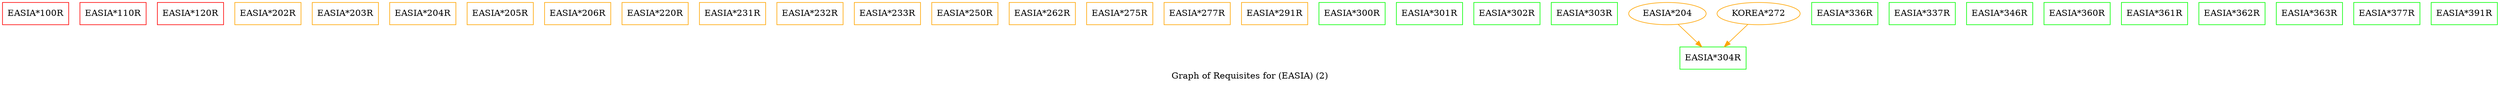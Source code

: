 strict digraph "" {
	graph [bb="0,0,3994,131",
		label="Graph of Requisites for (EASIA) (2)",
		lheight=0.21,
		lp="1997,11.5",
		lwidth=3.49
	];
	node [label="\N"];
	"EASIA*100R"	[color=red,
		height=0.5,
		pos="53,113",
		shape=box,
		width=1.4722];
	"EASIA*110R"	[color=red,
		height=0.5,
		pos="177,113",
		shape=box,
		width=1.4722];
	"EASIA*120R"	[color=red,
		height=0.5,
		pos="301,113",
		shape=box,
		width=1.4722];
	"EASIA*202R"	[color=orange,
		height=0.5,
		pos="425,113",
		shape=box,
		width=1.4722];
	"EASIA*203R"	[color=orange,
		height=0.5,
		pos="549,113",
		shape=box,
		width=1.4722];
	"EASIA*204R"	[color=orange,
		height=0.5,
		pos="673,113",
		shape=box,
		width=1.4722];
	"EASIA*205R"	[color=orange,
		height=0.5,
		pos="797,113",
		shape=box,
		width=1.4722];
	"EASIA*206R"	[color=orange,
		height=0.5,
		pos="921,113",
		shape=box,
		width=1.4722];
	"EASIA*220R"	[color=orange,
		height=0.5,
		pos="1045,113",
		shape=box,
		width=1.4722];
	"EASIA*231R"	[color=orange,
		height=0.5,
		pos="1169,113",
		shape=box,
		width=1.4722];
	"EASIA*232R"	[color=orange,
		height=0.5,
		pos="1293,113",
		shape=box,
		width=1.4722];
	"EASIA*233R"	[color=orange,
		height=0.5,
		pos="1417,113",
		shape=box,
		width=1.4722];
	"EASIA*250R"	[color=orange,
		height=0.5,
		pos="1541,113",
		shape=box,
		width=1.4722];
	"EASIA*262R"	[color=orange,
		height=0.5,
		pos="1665,113",
		shape=box,
		width=1.4722];
	"EASIA*275R"	[color=orange,
		height=0.5,
		pos="1789,113",
		shape=box,
		width=1.4722];
	"EASIA*277R"	[color=orange,
		height=0.5,
		pos="1913,113",
		shape=box,
		width=1.4722];
	"EASIA*291R"	[color=orange,
		height=0.5,
		pos="2037,113",
		shape=box,
		width=1.4722];
	"EASIA*300R"	[color=green,
		height=0.5,
		pos="2161,113",
		shape=box,
		width=1.4722];
	"EASIA*301R"	[color=green,
		height=0.5,
		pos="2285,113",
		shape=box,
		width=1.4722];
	"EASIA*302R"	[color=green,
		height=0.5,
		pos="2409,113",
		shape=box,
		width=1.4722];
	"EASIA*303R"	[color=green,
		height=0.5,
		pos="2533,113",
		shape=box,
		width=1.4722];
	"EASIA*304R"	[color=green,
		height=0.5,
		pos="2739,41",
		shape=box,
		width=1.4722];
	"EASIA*204"	[color=orange,
		height=0.5,
		pos="2666,113",
		width=1.7151];
	"EASIA*204" -> "EASIA*304R"	[color=orange,
		pos="e,2721.1,59.201 2683.3,95.411 2692.4,86.712 2703.7,75.893 2713.7,66.271"];
	"KOREA*272"	[color=orange,
		height=0.5,
		pos="2812,113",
		width=1.8415];
	"KOREA*272" -> "EASIA*304R"	[color=orange,
		pos="e,2756.9,59.201 2794.7,95.411 2785.6,86.712 2774.3,75.893 2764.3,66.271"];
	"EASIA*336R"	[color=green,
		height=0.5,
		pos="2949,113",
		shape=box,
		width=1.4722];
	"EASIA*337R"	[color=green,
		height=0.5,
		pos="3073,113",
		shape=box,
		width=1.4722];
	"EASIA*346R"	[color=green,
		height=0.5,
		pos="3197,113",
		shape=box,
		width=1.4722];
	"EASIA*360R"	[color=green,
		height=0.5,
		pos="3321,113",
		shape=box,
		width=1.4722];
	"EASIA*361R"	[color=green,
		height=0.5,
		pos="3445,113",
		shape=box,
		width=1.4722];
	"EASIA*362R"	[color=green,
		height=0.5,
		pos="3569,113",
		shape=box,
		width=1.4722];
	"EASIA*363R"	[color=green,
		height=0.5,
		pos="3693,113",
		shape=box,
		width=1.4722];
	"EASIA*377R"	[color=green,
		height=0.5,
		pos="3817,113",
		shape=box,
		width=1.4722];
	"EASIA*391R"	[color=green,
		height=0.5,
		pos="3941,113",
		shape=box,
		width=1.4722];
}
